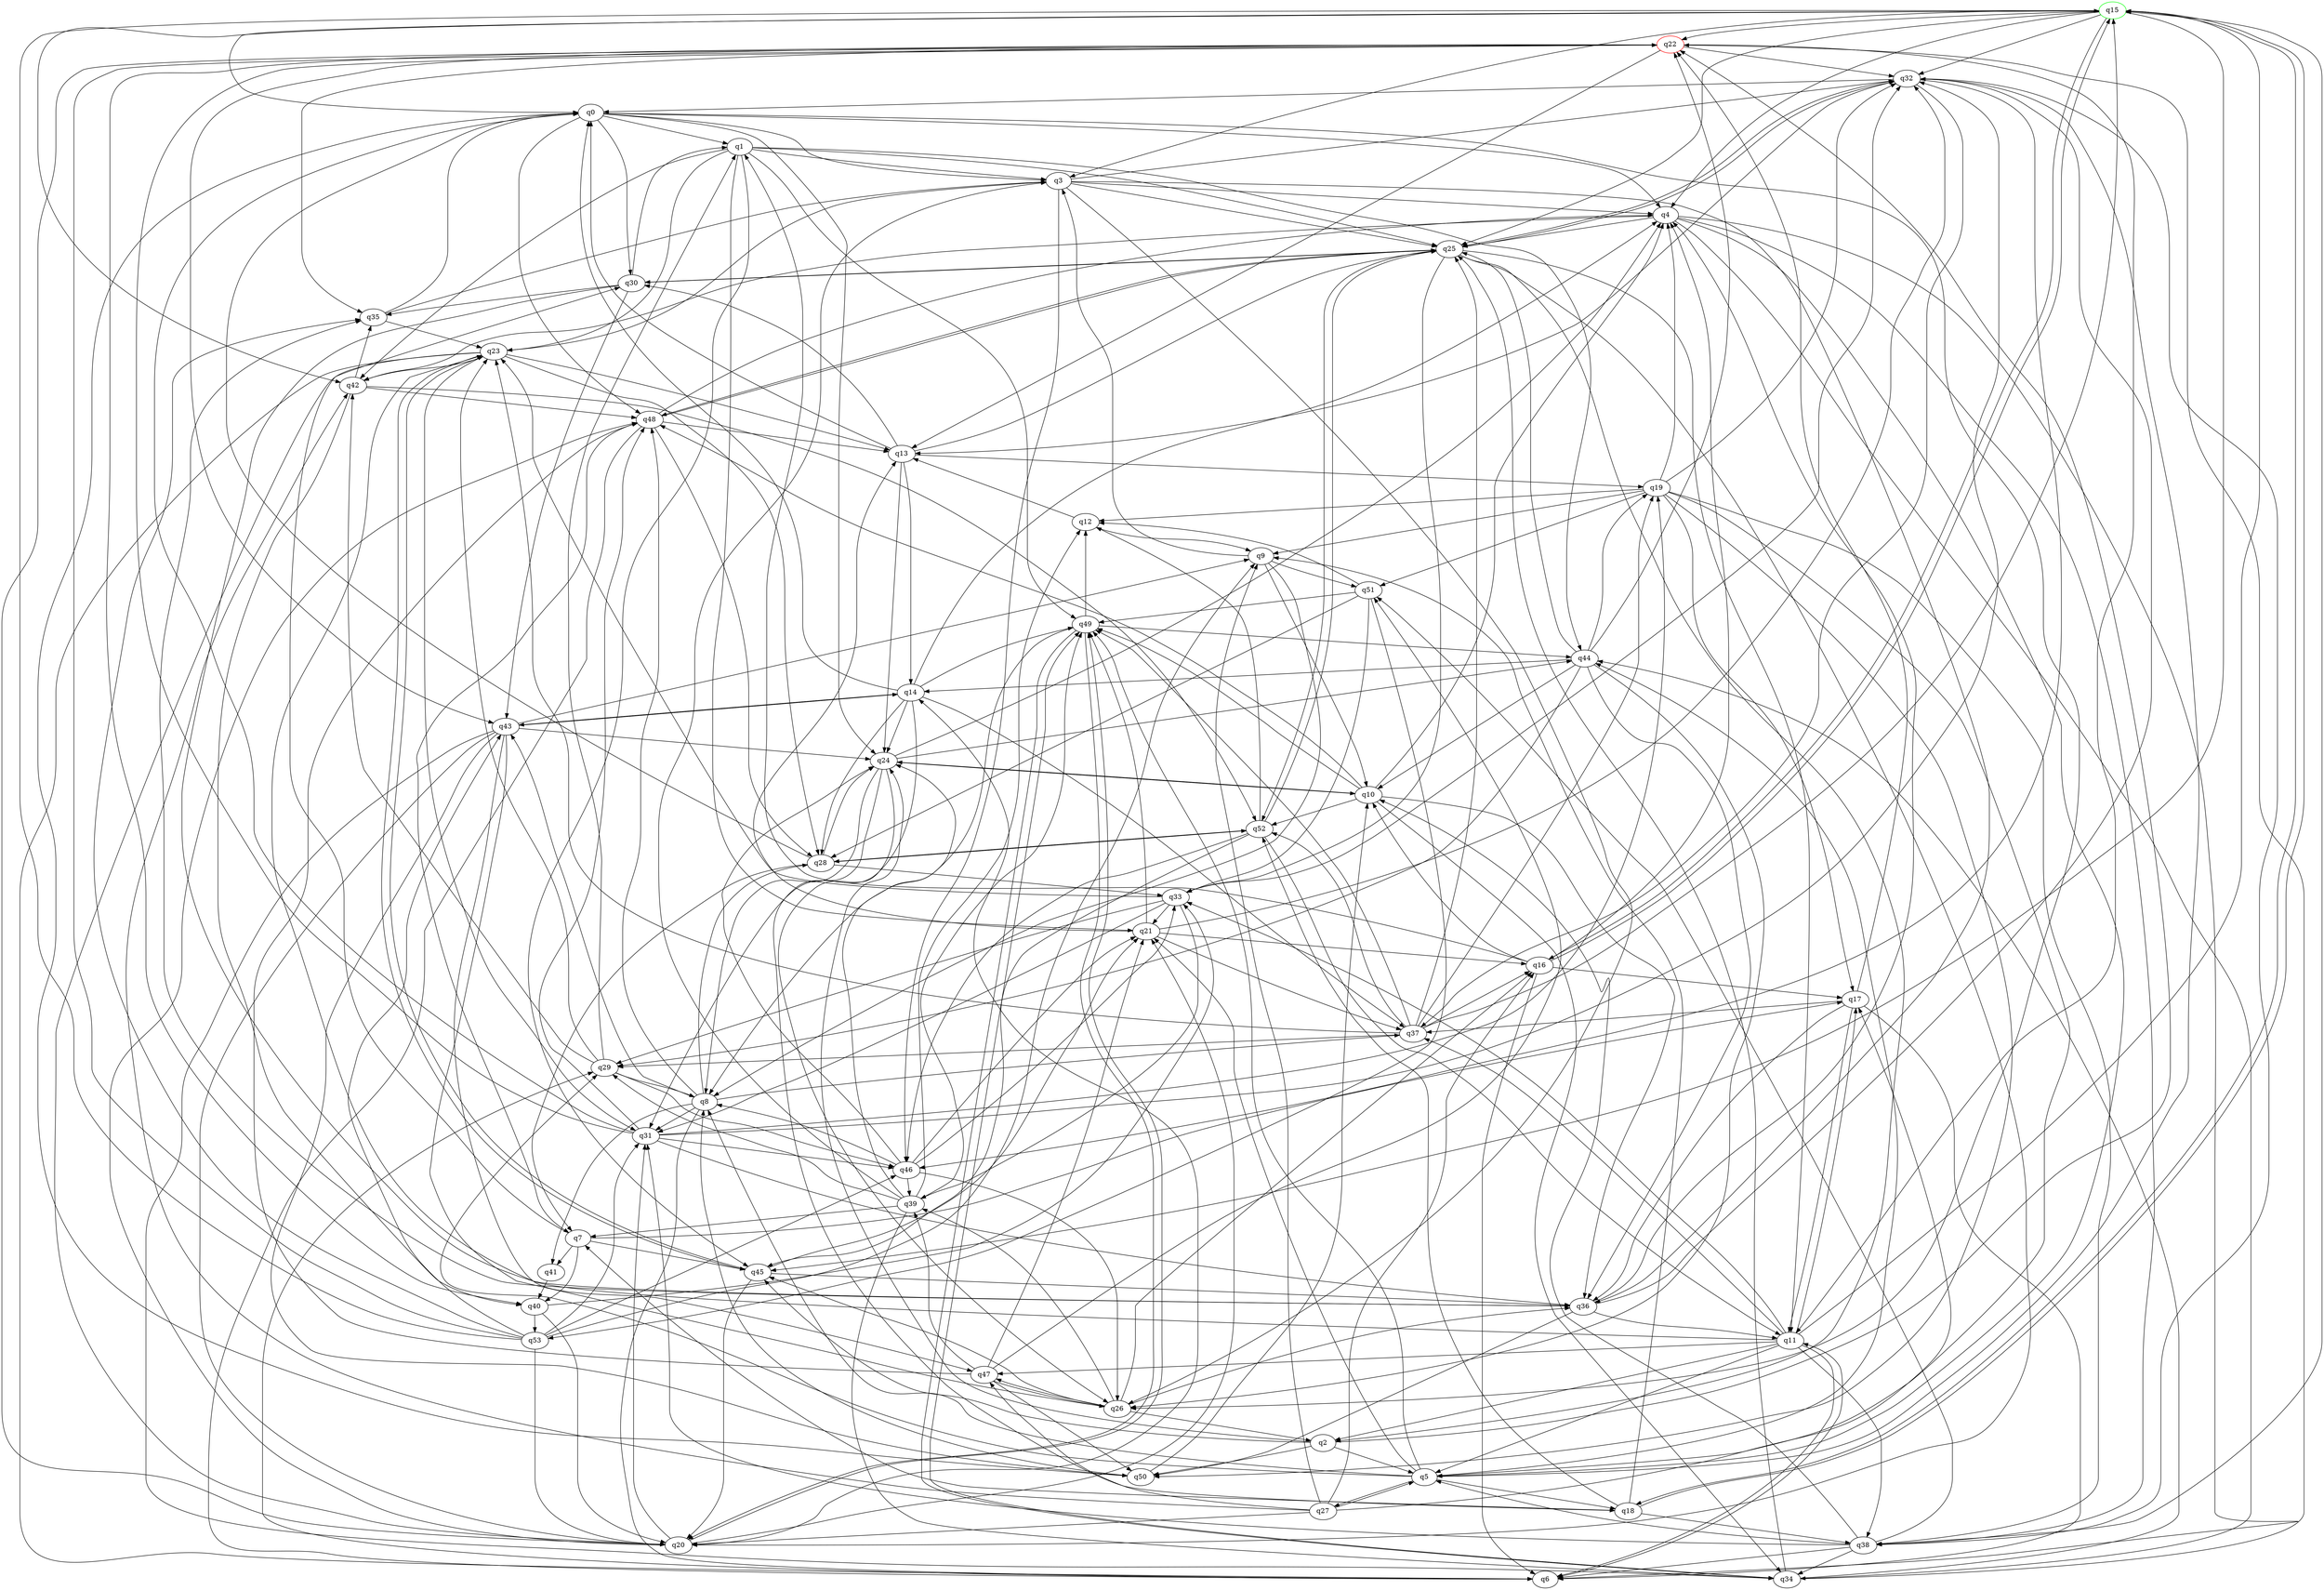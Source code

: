 digraph A{
q15 [initial=1,color=green];
q22 [final=1,color=red];
q0 -> q1;
q0 -> q3;
q0 -> q4;
q0 -> q24;
q0 -> q26;
q0 -> q30;
q0 -> q48;
q0 -> q50;
q1 -> q3;
q1 -> q21;
q1 -> q23;
q1 -> q25;
q1 -> q42;
q1 -> q44;
q1 -> q45;
q1 -> q49;
q2 -> q5;
q2 -> q22;
q2 -> q24;
q2 -> q45;
q2 -> q50;
q3 -> q4;
q3 -> q23;
q3 -> q25;
q3 -> q26;
q3 -> q32;
q3 -> q36;
q3 -> q46;
q4 -> q5;
q4 -> q6;
q4 -> q25;
q4 -> q34;
q4 -> q38;
q4 -> q42;
q5 -> q8;
q5 -> q18;
q5 -> q21;
q5 -> q27;
q5 -> q29;
q5 -> q32;
q5 -> q44;
q5 -> q49;
q6 -> q11;
q6 -> q29;
q7 -> q17;
q7 -> q30;
q7 -> q40;
q7 -> q41;
q7 -> q45;
q8 -> q6;
q8 -> q28;
q8 -> q31;
q8 -> q37;
q8 -> q41;
q8 -> q43;
q8 -> q48;
q9 -> q3;
q9 -> q8;
q9 -> q10;
q9 -> q51;
q10 -> q4;
q10 -> q24;
q10 -> q34;
q10 -> q36;
q10 -> q48;
q10 -> q49;
q10 -> q52;
q11 -> q2;
q11 -> q5;
q11 -> q6;
q11 -> q15;
q11 -> q17;
q11 -> q23;
q11 -> q33;
q11 -> q37;
q11 -> q38;
q11 -> q47;
q12 -> q9;
q12 -> q13;
q13 -> q0;
q13 -> q14;
q13 -> q19;
q13 -> q24;
q13 -> q25;
q13 -> q30;
q14 -> q0;
q14 -> q4;
q14 -> q24;
q14 -> q28;
q14 -> q31;
q14 -> q37;
q14 -> q43;
q14 -> q49;
q15 -> q0;
q15 -> q3;
q15 -> q4;
q15 -> q16;
q15 -> q18;
q15 -> q22;
q15 -> q25;
q15 -> q32;
q15 -> q42;
q15 -> q45;
q16 -> q1;
q16 -> q4;
q16 -> q6;
q16 -> q10;
q16 -> q15;
q16 -> q17;
q17 -> q6;
q17 -> q11;
q17 -> q22;
q17 -> q36;
q17 -> q37;
q18 -> q7;
q18 -> q9;
q18 -> q15;
q18 -> q38;
q18 -> q52;
q19 -> q4;
q19 -> q5;
q19 -> q9;
q19 -> q12;
q19 -> q17;
q19 -> q32;
q19 -> q38;
q19 -> q50;
q19 -> q51;
q20 -> q14;
q20 -> q21;
q20 -> q31;
q20 -> q48;
q20 -> q49;
q21 -> q13;
q21 -> q16;
q21 -> q32;
q21 -> q37;
q21 -> q49;
q22 -> q11;
q22 -> q13;
q22 -> q20;
q22 -> q32;
q22 -> q35;
q22 -> q40;
q22 -> q43;
q23 -> q6;
q23 -> q13;
q23 -> q20;
q23 -> q28;
q23 -> q31;
q23 -> q42;
q23 -> q45;
q24 -> q4;
q24 -> q8;
q24 -> q10;
q24 -> q18;
q24 -> q26;
q24 -> q44;
q25 -> q2;
q25 -> q11;
q25 -> q20;
q25 -> q30;
q25 -> q32;
q25 -> q33;
q25 -> q48;
q25 -> q52;
q26 -> q2;
q26 -> q16;
q26 -> q36;
q26 -> q39;
q26 -> q45;
q26 -> q47;
q27 -> q5;
q27 -> q9;
q27 -> q16;
q27 -> q17;
q27 -> q20;
q27 -> q42;
q27 -> q47;
q28 -> q0;
q28 -> q7;
q28 -> q24;
q28 -> q33;
q28 -> q52;
q29 -> q1;
q29 -> q8;
q29 -> q23;
q29 -> q42;
q29 -> q46;
q30 -> q1;
q30 -> q25;
q30 -> q35;
q30 -> q36;
q30 -> q43;
q31 -> q0;
q31 -> q19;
q31 -> q22;
q31 -> q32;
q31 -> q36;
q31 -> q46;
q31 -> q48;
q32 -> q0;
q32 -> q13;
q32 -> q25;
q32 -> q37;
q32 -> q38;
q32 -> q46;
q33 -> q21;
q33 -> q23;
q33 -> q29;
q33 -> q31;
q33 -> q32;
q33 -> q39;
q34 -> q22;
q34 -> q25;
q34 -> q44;
q34 -> q49;
q35 -> q0;
q35 -> q3;
q35 -> q23;
q36 -> q4;
q36 -> q11;
q36 -> q32;
q36 -> q35;
q36 -> q50;
q37 -> q15;
q37 -> q16;
q37 -> q19;
q37 -> q23;
q37 -> q25;
q37 -> q29;
q37 -> q49;
q37 -> q52;
q38 -> q5;
q38 -> q6;
q38 -> q10;
q38 -> q15;
q38 -> q31;
q38 -> q34;
q38 -> q51;
q39 -> q3;
q39 -> q7;
q39 -> q12;
q39 -> q24;
q39 -> q29;
q39 -> q34;
q39 -> q49;
q40 -> q20;
q40 -> q33;
q40 -> q53;
q41 -> q40;
q42 -> q35;
q42 -> q40;
q42 -> q48;
q42 -> q52;
q43 -> q9;
q43 -> q14;
q43 -> q20;
q43 -> q24;
q43 -> q26;
q43 -> q34;
q43 -> q47;
q43 -> q50;
q44 -> q10;
q44 -> q14;
q44 -> q19;
q44 -> q22;
q44 -> q25;
q44 -> q26;
q44 -> q29;
q44 -> q36;
q45 -> q20;
q45 -> q21;
q45 -> q23;
q45 -> q36;
q46 -> q8;
q46 -> q21;
q46 -> q24;
q46 -> q26;
q46 -> q33;
q46 -> q39;
q47 -> q21;
q47 -> q26;
q47 -> q39;
q47 -> q48;
q47 -> q50;
q47 -> q51;
q48 -> q4;
q48 -> q6;
q48 -> q7;
q48 -> q13;
q48 -> q25;
q48 -> q28;
q49 -> q8;
q49 -> q12;
q49 -> q20;
q49 -> q34;
q49 -> q44;
q50 -> q8;
q50 -> q10;
q51 -> q12;
q51 -> q28;
q51 -> q33;
q51 -> q49;
q51 -> q53;
q52 -> q11;
q52 -> q12;
q52 -> q25;
q52 -> q28;
q52 -> q45;
q52 -> q46;
q53 -> q9;
q53 -> q15;
q53 -> q20;
q53 -> q22;
q53 -> q31;
q53 -> q35;
q53 -> q43;
q53 -> q46;
}